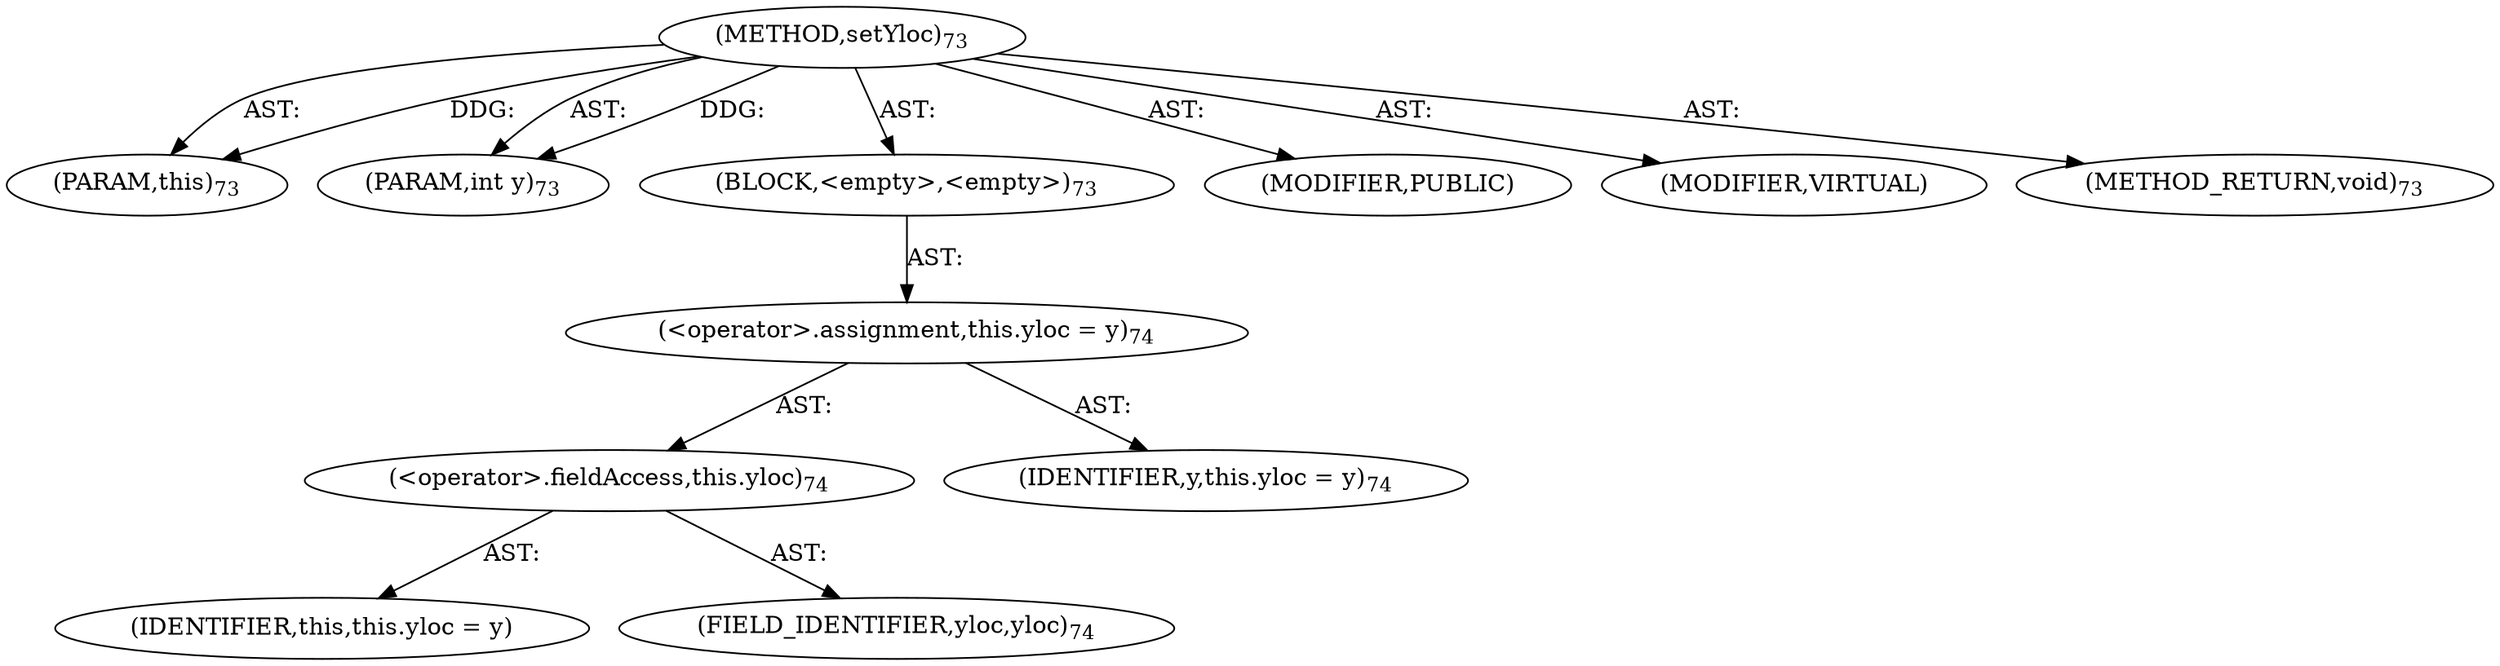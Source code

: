 digraph "setYloc" {  
"111669149697" [label = <(METHOD,setYloc)<SUB>73</SUB>> ]
"115964116995" [label = <(PARAM,this)<SUB>73</SUB>> ]
"115964116996" [label = <(PARAM,int y)<SUB>73</SUB>> ]
"25769803777" [label = <(BLOCK,&lt;empty&gt;,&lt;empty&gt;)<SUB>73</SUB>> ]
"30064771074" [label = <(&lt;operator&gt;.assignment,this.yloc = y)<SUB>74</SUB>> ]
"30064771075" [label = <(&lt;operator&gt;.fieldAccess,this.yloc)<SUB>74</SUB>> ]
"68719476740" [label = <(IDENTIFIER,this,this.yloc = y)> ]
"55834574849" [label = <(FIELD_IDENTIFIER,yloc,yloc)<SUB>74</SUB>> ]
"68719476741" [label = <(IDENTIFIER,y,this.yloc = y)<SUB>74</SUB>> ]
"133143986180" [label = <(MODIFIER,PUBLIC)> ]
"133143986181" [label = <(MODIFIER,VIRTUAL)> ]
"128849018881" [label = <(METHOD_RETURN,void)<SUB>73</SUB>> ]
  "111669149697" -> "115964116995"  [ label = "AST: "] 
  "111669149697" -> "115964116996"  [ label = "AST: "] 
  "111669149697" -> "25769803777"  [ label = "AST: "] 
  "111669149697" -> "133143986180"  [ label = "AST: "] 
  "111669149697" -> "133143986181"  [ label = "AST: "] 
  "111669149697" -> "128849018881"  [ label = "AST: "] 
  "25769803777" -> "30064771074"  [ label = "AST: "] 
  "30064771074" -> "30064771075"  [ label = "AST: "] 
  "30064771074" -> "68719476741"  [ label = "AST: "] 
  "30064771075" -> "68719476740"  [ label = "AST: "] 
  "30064771075" -> "55834574849"  [ label = "AST: "] 
  "111669149697" -> "115964116995"  [ label = "DDG: "] 
  "111669149697" -> "115964116996"  [ label = "DDG: "] 
}
